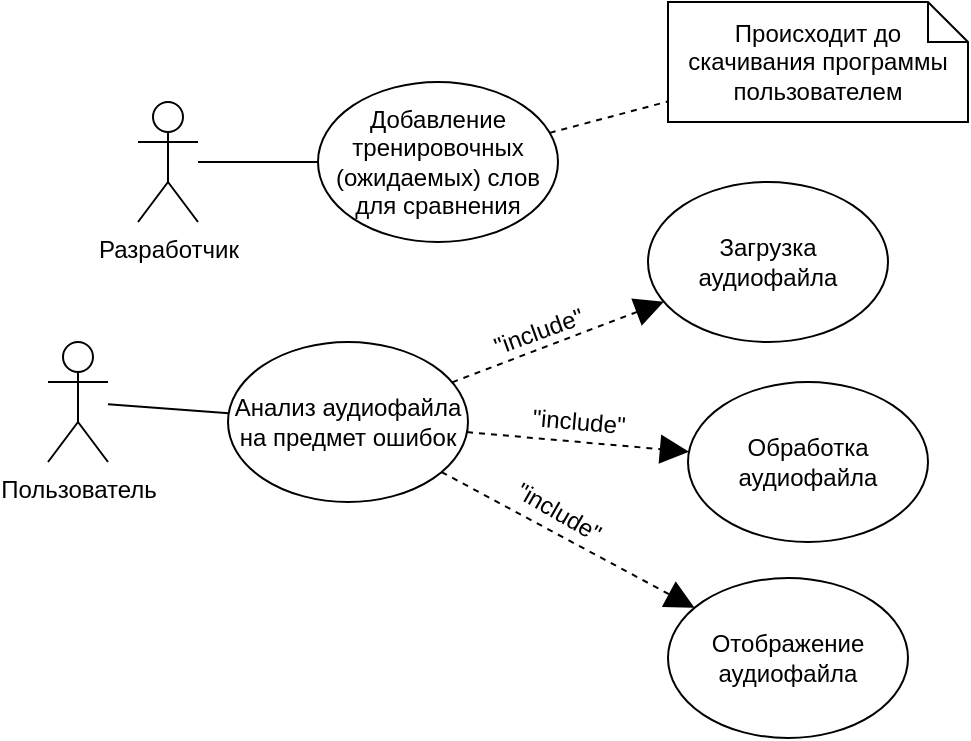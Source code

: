 <mxfile version="25.0.3" pages="4">
  <diagram name="Page-1" id="a1oX9GpGfWqLMSqBydBA">
    <mxGraphModel dx="1170" dy="592" grid="1" gridSize="10" guides="1" tooltips="1" connect="1" arrows="1" fold="1" page="1" pageScale="1" pageWidth="827" pageHeight="1169" math="0" shadow="0">
      <root>
        <mxCell id="0" />
        <mxCell id="1" parent="0" />
        <mxCell id="b6SAm2hkduRjH3EXQ59P-1" value="Разработчик" style="shape=umlActor;verticalLabelPosition=bottom;verticalAlign=top;html=1;outlineConnect=0;" vertex="1" parent="1">
          <mxGeometry x="105" y="60" width="30" height="60" as="geometry" />
        </mxCell>
        <mxCell id="b6SAm2hkduRjH3EXQ59P-2" value="Добавление тренировочных&lt;div&gt;(ожидаемых) слов для сравнения&lt;/div&gt;" style="ellipse;whiteSpace=wrap;html=1;" vertex="1" parent="1">
          <mxGeometry x="195" y="50" width="120" height="80" as="geometry" />
        </mxCell>
        <mxCell id="b6SAm2hkduRjH3EXQ59P-3" value="Пользователь" style="shape=umlActor;verticalLabelPosition=bottom;verticalAlign=top;html=1;outlineConnect=0;" vertex="1" parent="1">
          <mxGeometry x="60" y="180" width="30" height="60" as="geometry" />
        </mxCell>
        <mxCell id="b6SAm2hkduRjH3EXQ59P-4" value="&lt;div&gt;Анализ аудиофайла на предмет ошибок&lt;/div&gt;" style="ellipse;whiteSpace=wrap;html=1;" vertex="1" parent="1">
          <mxGeometry x="150" y="180" width="120" height="80" as="geometry" />
        </mxCell>
        <mxCell id="b6SAm2hkduRjH3EXQ59P-5" value="Загрузка аудиофайла" style="ellipse;whiteSpace=wrap;html=1;" vertex="1" parent="1">
          <mxGeometry x="360" y="100" width="120" height="80" as="geometry" />
        </mxCell>
        <mxCell id="b6SAm2hkduRjH3EXQ59P-6" value="Обработка аудиофайла" style="ellipse;whiteSpace=wrap;html=1;" vertex="1" parent="1">
          <mxGeometry x="380" y="200" width="120" height="80" as="geometry" />
        </mxCell>
        <mxCell id="b6SAm2hkduRjH3EXQ59P-7" value="Отображение аудиофайла" style="ellipse;whiteSpace=wrap;html=1;" vertex="1" parent="1">
          <mxGeometry x="370" y="298" width="120" height="80" as="geometry" />
        </mxCell>
        <mxCell id="b6SAm2hkduRjH3EXQ59P-8" value="" style="endArrow=block;dashed=1;endFill=1;endSize=12;html=1;rounded=0;" edge="1" parent="1" source="b6SAm2hkduRjH3EXQ59P-4" target="b6SAm2hkduRjH3EXQ59P-5">
          <mxGeometry width="160" relative="1" as="geometry">
            <mxPoint x="70" y="330" as="sourcePoint" />
            <mxPoint x="230" y="330" as="targetPoint" />
          </mxGeometry>
        </mxCell>
        <mxCell id="b6SAm2hkduRjH3EXQ59P-9" value="&quot;include&quot;" style="text;html=1;align=center;verticalAlign=middle;resizable=0;points=[];autosize=1;strokeColor=none;fillColor=none;rotation=-20;" vertex="1" parent="1">
          <mxGeometry x="270" y="160" width="70" height="30" as="geometry" />
        </mxCell>
        <mxCell id="b6SAm2hkduRjH3EXQ59P-10" value="" style="endArrow=block;dashed=1;endFill=1;endSize=12;html=1;rounded=0;" edge="1" parent="1" source="b6SAm2hkduRjH3EXQ59P-4" target="b6SAm2hkduRjH3EXQ59P-6">
          <mxGeometry width="160" relative="1" as="geometry">
            <mxPoint x="272" y="210" as="sourcePoint" />
            <mxPoint x="378" y="170" as="targetPoint" />
          </mxGeometry>
        </mxCell>
        <mxCell id="b6SAm2hkduRjH3EXQ59P-11" value="" style="endArrow=block;dashed=1;endFill=1;endSize=12;html=1;rounded=0;" edge="1" parent="1" source="b6SAm2hkduRjH3EXQ59P-4" target="b6SAm2hkduRjH3EXQ59P-7">
          <mxGeometry width="160" relative="1" as="geometry">
            <mxPoint x="282" y="220" as="sourcePoint" />
            <mxPoint x="388" y="180" as="targetPoint" />
          </mxGeometry>
        </mxCell>
        <mxCell id="b6SAm2hkduRjH3EXQ59P-12" value="&quot;include&quot;" style="text;html=1;align=center;verticalAlign=middle;resizable=0;points=[];autosize=1;strokeColor=none;fillColor=none;rotation=5;" vertex="1" parent="1">
          <mxGeometry x="290" y="205" width="70" height="30" as="geometry" />
        </mxCell>
        <mxCell id="b6SAm2hkduRjH3EXQ59P-13" value="&quot;include&quot;" style="text;html=1;align=center;verticalAlign=middle;resizable=0;points=[];autosize=1;strokeColor=none;fillColor=none;rotation=30;" vertex="1" parent="1">
          <mxGeometry x="280" y="250" width="70" height="30" as="geometry" />
        </mxCell>
        <mxCell id="b6SAm2hkduRjH3EXQ59P-15" value="" style="endArrow=none;html=1;rounded=0;" edge="1" parent="1" source="b6SAm2hkduRjH3EXQ59P-1" target="b6SAm2hkduRjH3EXQ59P-2">
          <mxGeometry width="50" height="50" relative="1" as="geometry">
            <mxPoint x="155" y="140" as="sourcePoint" />
            <mxPoint x="205" y="90" as="targetPoint" />
          </mxGeometry>
        </mxCell>
        <mxCell id="b6SAm2hkduRjH3EXQ59P-16" value="" style="endArrow=none;html=1;rounded=0;" edge="1" parent="1" source="b6SAm2hkduRjH3EXQ59P-3" target="b6SAm2hkduRjH3EXQ59P-4">
          <mxGeometry width="50" height="50" relative="1" as="geometry">
            <mxPoint x="160" y="170" as="sourcePoint" />
            <mxPoint x="210" y="120" as="targetPoint" />
          </mxGeometry>
        </mxCell>
        <mxCell id="b6SAm2hkduRjH3EXQ59P-20" value="Происходит до скачивания программы пользователем" style="shape=note;size=20;whiteSpace=wrap;html=1;" vertex="1" parent="1">
          <mxGeometry x="370" y="10" width="150" height="60" as="geometry" />
        </mxCell>
        <mxCell id="b6SAm2hkduRjH3EXQ59P-21" value="" style="endArrow=none;dashed=1;html=1;rounded=0;" edge="1" parent="1" source="b6SAm2hkduRjH3EXQ59P-2" target="b6SAm2hkduRjH3EXQ59P-20">
          <mxGeometry width="50" height="50" relative="1" as="geometry">
            <mxPoint x="380" y="80" as="sourcePoint" />
            <mxPoint x="430" y="30" as="targetPoint" />
          </mxGeometry>
        </mxCell>
      </root>
    </mxGraphModel>
  </diagram>
  <diagram id="YO7LrSbGF8__z-laOgR7" name="Page-2">
    <mxGraphModel dx="1755" dy="888" grid="1" gridSize="10" guides="1" tooltips="1" connect="1" arrows="1" fold="1" page="1" pageScale="1" pageWidth="827" pageHeight="1169" math="0" shadow="0">
      <root>
        <mxCell id="0" />
        <mxCell id="1" parent="0" />
        <mxCell id="UCZhI11Qk7V2tKlQajji-8" style="edgeStyle=orthogonalEdgeStyle;rounded=0;orthogonalLoop=1;jettySize=auto;html=1;" edge="1" parent="1" source="UCZhI11Qk7V2tKlQajji-1" target="UCZhI11Qk7V2tKlQajji-4">
          <mxGeometry relative="1" as="geometry" />
        </mxCell>
        <mxCell id="UCZhI11Qk7V2tKlQajji-1" value="" style="ellipse;html=1;shape=startState;fillColor=#000000;strokeColor=#ff0000;" vertex="1" parent="1">
          <mxGeometry x="520" y="10" width="30" height="30" as="geometry" />
        </mxCell>
        <mxCell id="UCZhI11Qk7V2tKlQajji-3" value="Начало" style="text;html=1;align=center;verticalAlign=middle;resizable=0;points=[];autosize=1;strokeColor=none;fillColor=none;" vertex="1" parent="1">
          <mxGeometry x="550" y="10" width="70" height="30" as="geometry" />
        </mxCell>
        <mxCell id="UCZhI11Qk7V2tKlQajji-12" style="edgeStyle=orthogonalEdgeStyle;rounded=0;orthogonalLoop=1;jettySize=auto;html=1;" edge="1" parent="1" source="UCZhI11Qk7V2tKlQajji-4" target="UCZhI11Qk7V2tKlQajji-6">
          <mxGeometry relative="1" as="geometry" />
        </mxCell>
        <mxCell id="UCZhI11Qk7V2tKlQajji-19" style="edgeStyle=orthogonalEdgeStyle;rounded=0;orthogonalLoop=1;jettySize=auto;html=1;" edge="1" parent="1" source="UCZhI11Qk7V2tKlQajji-4" target="UCZhI11Qk7V2tKlQajji-29">
          <mxGeometry relative="1" as="geometry">
            <mxPoint x="770" y="120" as="targetPoint" />
            <Array as="points">
              <mxPoint x="800" y="120" />
              <mxPoint x="800" y="631" />
            </Array>
          </mxGeometry>
        </mxCell>
        <mxCell id="UCZhI11Qk7V2tKlQajji-4" value="Загрузка аудиофайла" style="swimlane;childLayout=stackLayout;horizontal=1;startSize=30;horizontalStack=0;rounded=1;fontSize=14;fontStyle=0;strokeWidth=2;resizeParent=0;resizeLast=1;shadow=0;dashed=0;align=center;arcSize=4;whiteSpace=wrap;html=1;" vertex="1" parent="1">
          <mxGeometry x="455" y="90" width="160" height="60" as="geometry" />
        </mxCell>
        <mxCell id="UCZhI11Qk7V2tKlQajji-14" style="edgeStyle=orthogonalEdgeStyle;rounded=0;orthogonalLoop=1;jettySize=auto;html=1;" edge="1" parent="1" source="UCZhI11Qk7V2tKlQajji-6" target="UCZhI11Qk7V2tKlQajji-10">
          <mxGeometry relative="1" as="geometry" />
        </mxCell>
        <mxCell id="UCZhI11Qk7V2tKlQajji-21" style="edgeStyle=orthogonalEdgeStyle;rounded=0;orthogonalLoop=1;jettySize=auto;html=1;" edge="1" parent="1" source="UCZhI11Qk7V2tKlQajji-6" target="UCZhI11Qk7V2tKlQajji-29">
          <mxGeometry relative="1" as="geometry">
            <mxPoint x="830" y="255" as="targetPoint" />
            <Array as="points">
              <mxPoint x="800" y="255" />
              <mxPoint x="800" y="630" />
            </Array>
          </mxGeometry>
        </mxCell>
        <mxCell id="UCZhI11Qk7V2tKlQajji-6" value="&lt;span style=&quot;text-align: left;&quot;&gt;&lt;font style=&quot;font-size: 14px;&quot;&gt;Определение&amp;nbsp;&lt;/font&gt;&lt;/span&gt;&lt;span style=&quot;font-size: 14px; text-align: left; background-color: initial;&quot;&gt;границ отдельного слова в аудиофайле&lt;/span&gt;" style="swimlane;childLayout=stackLayout;horizontal=1;startSize=40;horizontalStack=0;rounded=1;fontSize=9;fontStyle=0;strokeWidth=2;resizeParent=0;resizeLast=1;shadow=0;dashed=0;align=center;arcSize=4;whiteSpace=wrap;html=1;" vertex="1" parent="1">
          <mxGeometry x="420" y="220" width="230" height="70" as="geometry" />
        </mxCell>
        <mxCell id="UCZhI11Qk7V2tKlQajji-9" value="Файл существует" style="text;html=1;align=center;verticalAlign=middle;resizable=0;points=[];autosize=1;strokeColor=none;fillColor=none;" vertex="1" parent="1">
          <mxGeometry x="530" y="50" width="120" height="30" as="geometry" />
        </mxCell>
        <mxCell id="UCZhI11Qk7V2tKlQajji-10" value="Преобразование&amp;nbsp;&lt;div&gt;токенов в текст&lt;/div&gt;" style="swimlane;childLayout=stackLayout;horizontal=1;startSize=35;horizontalStack=0;rounded=1;fontSize=14;fontStyle=0;strokeWidth=2;resizeParent=0;resizeLast=1;shadow=0;dashed=0;align=center;arcSize=4;whiteSpace=wrap;html=1;" vertex="1" parent="1">
          <mxGeometry x="455" y="360" width="160" height="60" as="geometry" />
        </mxCell>
        <mxCell id="UCZhI11Qk7V2tKlQajji-26" style="edgeStyle=orthogonalEdgeStyle;rounded=0;orthogonalLoop=1;jettySize=auto;html=1;" edge="1" parent="1" source="UCZhI11Qk7V2tKlQajji-10" target="UCZhI11Qk7V2tKlQajji-25">
          <mxGeometry relative="1" as="geometry">
            <mxPoint x="535" y="540" as="sourcePoint" />
          </mxGeometry>
        </mxCell>
        <mxCell id="UCZhI11Qk7V2tKlQajji-13" value="Если введен&amp;nbsp;&lt;div&gt;порог уровня&amp;nbsp;&lt;/div&gt;&lt;div&gt;громкости&lt;/div&gt;" style="text;html=1;align=center;verticalAlign=middle;resizable=0;points=[];autosize=1;strokeColor=none;fillColor=none;" vertex="1" parent="1">
          <mxGeometry x="530" y="150" width="100" height="60" as="geometry" />
        </mxCell>
        <mxCell id="UCZhI11Qk7V2tKlQajji-15" value="При наличии&amp;nbsp;&lt;span style=&quot;background-color: initial;&quot;&gt;списка&lt;/span&gt;&lt;div&gt;&lt;span style=&quot;background-color: initial;&quot;&gt;токенов с границами&lt;/span&gt;&lt;/div&gt;" style="text;html=1;align=center;verticalAlign=middle;resizable=0;points=[];autosize=1;strokeColor=none;fillColor=none;" vertex="1" parent="1">
          <mxGeometry x="525" y="300" width="140" height="40" as="geometry" />
        </mxCell>
        <mxCell id="UCZhI11Qk7V2tKlQajji-17" value="Запись найденных&amp;nbsp;&lt;div&gt;ошибок в табилцу&lt;/div&gt;" style="text;html=1;align=center;verticalAlign=middle;resizable=0;points=[];autosize=1;strokeColor=none;fillColor=none;" vertex="1" parent="1">
          <mxGeometry x="535" y="430" width="130" height="40" as="geometry" />
        </mxCell>
        <mxCell id="UCZhI11Qk7V2tKlQajji-20" value="&lt;div style=&quot;forced-color-adjust: none; color: rgb(0, 0, 0); font-family: Helvetica; font-size: 12px; font-style: normal; font-variant-ligatures: normal; font-variant-caps: normal; font-weight: 400; letter-spacing: normal; orphans: 2; text-align: center; text-indent: 0px; text-transform: none; widows: 2; word-spacing: 0px; -webkit-text-stroke-width: 0px; white-space: nowrap; background-color: rgb(251, 251, 251); text-decoration-thickness: initial; text-decoration-style: initial; text-decoration-color: initial;&quot;&gt;Порог уровня&amp;nbsp;&lt;/div&gt;&lt;div style=&quot;forced-color-adjust: none; color: rgb(0, 0, 0); font-family: Helvetica; font-size: 12px; font-style: normal; font-variant-ligatures: normal; font-variant-caps: normal; font-weight: 400; letter-spacing: normal; orphans: 2; text-align: center; text-indent: 0px; text-transform: none; widows: 2; word-spacing: 0px; -webkit-text-stroke-width: 0px; white-space: nowrap; background-color: rgb(251, 251, 251); text-decoration-thickness: initial; text-decoration-style: initial; text-decoration-color: initial;&quot;&gt;громкости не определен&lt;/div&gt;" style="text;whiteSpace=wrap;html=1;" vertex="1" parent="1">
          <mxGeometry x="630" y="80" width="110" height="70" as="geometry" />
        </mxCell>
        <mxCell id="UCZhI11Qk7V2tKlQajji-22" value="В аудиофайле&amp;nbsp;&lt;div&gt;не найдена речь&lt;/div&gt;" style="text;html=1;align=center;verticalAlign=middle;resizable=0;points=[];autosize=1;strokeColor=none;fillColor=none;" vertex="1" parent="1">
          <mxGeometry x="670" y="210" width="120" height="40" as="geometry" />
        </mxCell>
        <mxCell id="UCZhI11Qk7V2tKlQajji-23" style="edgeStyle=orthogonalEdgeStyle;rounded=0;orthogonalLoop=1;jettySize=auto;html=1;" edge="1" parent="1" source="UCZhI11Qk7V2tKlQajji-10" target="UCZhI11Qk7V2tKlQajji-29">
          <mxGeometry relative="1" as="geometry">
            <mxPoint x="830" y="390" as="targetPoint" />
            <mxPoint x="640" y="410" as="sourcePoint" />
            <Array as="points">
              <mxPoint x="800" y="390" />
              <mxPoint x="800" y="631" />
            </Array>
          </mxGeometry>
        </mxCell>
        <mxCell id="UCZhI11Qk7V2tKlQajji-24" value="Ошибки не найдены" style="text;html=1;align=center;verticalAlign=middle;resizable=0;points=[];autosize=1;strokeColor=none;fillColor=none;" vertex="1" parent="1">
          <mxGeometry x="630" y="360" width="140" height="30" as="geometry" />
        </mxCell>
        <mxCell id="UCZhI11Qk7V2tKlQajji-27" style="edgeStyle=orthogonalEdgeStyle;rounded=0;orthogonalLoop=1;jettySize=auto;html=1;" edge="1" parent="1" source="UCZhI11Qk7V2tKlQajji-25" target="UCZhI11Qk7V2tKlQajji-25">
          <mxGeometry relative="1" as="geometry">
            <mxPoint x="600" y="666" as="targetPoint" />
            <Array as="points">
              <mxPoint x="600" y="476" />
              <mxPoint x="720" y="476" />
              <mxPoint x="720" y="546" />
            </Array>
          </mxGeometry>
        </mxCell>
        <mxCell id="UCZhI11Qk7V2tKlQajji-31" style="edgeStyle=orthogonalEdgeStyle;rounded=0;orthogonalLoop=1;jettySize=auto;html=1;" edge="1" parent="1" source="UCZhI11Qk7V2tKlQajji-25" target="UCZhI11Qk7V2tKlQajji-29">
          <mxGeometry relative="1" as="geometry" />
        </mxCell>
        <mxCell id="UCZhI11Qk7V2tKlQajji-25" value="Отображение ошибок&amp;nbsp;&lt;div&gt;на тайм-лайне&lt;/div&gt;" style="swimlane;childLayout=stackLayout;horizontal=1;startSize=35;horizontalStack=0;rounded=1;fontSize=14;fontStyle=0;strokeWidth=2;resizeParent=0;resizeLast=1;shadow=0;dashed=0;align=center;arcSize=4;whiteSpace=wrap;html=1;" vertex="1" parent="1">
          <mxGeometry x="450" y="506" width="170" height="60" as="geometry" />
        </mxCell>
        <mxCell id="UCZhI11Qk7V2tKlQajji-28" value="Открыт&amp;nbsp;&lt;div&gt;аудиофайл&lt;/div&gt;" style="text;html=1;align=center;verticalAlign=middle;resizable=0;points=[];autosize=1;strokeColor=none;fillColor=none;" vertex="1" parent="1">
          <mxGeometry x="634" y="474" width="90" height="40" as="geometry" />
        </mxCell>
        <mxCell id="UCZhI11Qk7V2tKlQajji-29" value="" style="ellipse;html=1;shape=endState;fillColor=#000000;strokeColor=#ff0000;" vertex="1" parent="1">
          <mxGeometry x="520" y="616" width="30" height="30" as="geometry" />
        </mxCell>
        <mxCell id="UCZhI11Qk7V2tKlQajji-32" value="Аудиофайл убрали&amp;nbsp;&lt;div&gt;с тайм-лайна&lt;/div&gt;" style="text;html=1;align=center;verticalAlign=middle;resizable=0;points=[];autosize=1;strokeColor=none;fillColor=none;" vertex="1" parent="1">
          <mxGeometry x="535" y="576" width="130" height="40" as="geometry" />
        </mxCell>
        <mxCell id="AUbiuKhd03pfeqm9UONQ-2" style="edgeStyle=orthogonalEdgeStyle;rounded=0;orthogonalLoop=1;jettySize=auto;html=1;" edge="1" parent="1" source="jJUCPneJefRdPxeIK6bV-16" target="jJUCPneJefRdPxeIK6bV-18">
          <mxGeometry relative="1" as="geometry" />
        </mxCell>
        <mxCell id="jJUCPneJefRdPxeIK6bV-16" value="" style="ellipse;html=1;shape=startState;fillColor=#000000;strokeColor=#ff0000;" vertex="1" parent="1">
          <mxGeometry x="194.91" y="10" width="30" height="30" as="geometry" />
        </mxCell>
        <mxCell id="jJUCPneJefRdPxeIK6bV-17" value="Начало" style="text;html=1;align=center;verticalAlign=middle;resizable=0;points=[];autosize=1;strokeColor=none;fillColor=none;" vertex="1" parent="1">
          <mxGeometry x="226.91" y="10" width="70" height="30" as="geometry" />
        </mxCell>
        <mxCell id="jJUCPneJefRdPxeIK6bV-20" value="" style="edgeStyle=orthogonalEdgeStyle;rounded=0;orthogonalLoop=1;jettySize=auto;html=1;" edge="1" parent="1" source="jJUCPneJefRdPxeIK6bV-18" target="jJUCPneJefRdPxeIK6bV-19">
          <mxGeometry relative="1" as="geometry" />
        </mxCell>
        <mxCell id="jJUCPneJefRdPxeIK6bV-18" value="Запись тренировочной речи с ошибками для ASR" style="swimlane;childLayout=stackLayout;horizontal=1;startSize=40;horizontalStack=0;rounded=1;fontSize=14;fontStyle=0;strokeWidth=2;resizeParent=0;resizeLast=1;shadow=0;dashed=0;align=center;arcSize=4;whiteSpace=wrap;html=1;" vertex="1" parent="1">
          <mxGeometry x="99.91" y="80" width="220" height="60" as="geometry" />
        </mxCell>
        <mxCell id="AUbiuKhd03pfeqm9UONQ-4" value="" style="edgeStyle=orthogonalEdgeStyle;rounded=0;orthogonalLoop=1;jettySize=auto;html=1;" edge="1" parent="1" source="jJUCPneJefRdPxeIK6bV-19" target="AUbiuKhd03pfeqm9UONQ-3">
          <mxGeometry relative="1" as="geometry" />
        </mxCell>
        <mxCell id="AUbiuKhd03pfeqm9UONQ-10" style="edgeStyle=orthogonalEdgeStyle;rounded=0;orthogonalLoop=1;jettySize=auto;html=1;" edge="1" parent="1" source="jJUCPneJefRdPxeIK6bV-19" target="AUbiuKhd03pfeqm9UONQ-11">
          <mxGeometry relative="1" as="geometry">
            <mxPoint x="379.91" y="690" as="targetPoint" />
            <Array as="points">
              <mxPoint x="369.91" y="240" />
              <mxPoint x="369.91" y="480" />
              <mxPoint x="209.91" y="480" />
            </Array>
          </mxGeometry>
        </mxCell>
        <mxCell id="jJUCPneJefRdPxeIK6bV-19" value="&lt;span style=&quot;text-align: left;&quot;&gt;&lt;font&gt;Вычленение очередного слово из аудиофайла&lt;/font&gt;&lt;/span&gt;" style="swimlane;childLayout=stackLayout;horizontal=1;startSize=40;horizontalStack=0;rounded=1;fontSize=14;fontStyle=0;strokeWidth=2;resizeParent=0;resizeLast=1;shadow=0;dashed=0;align=center;arcSize=4;whiteSpace=wrap;html=1;" vertex="1" parent="1">
          <mxGeometry x="99.91" y="210" width="220" height="60" as="geometry" />
        </mxCell>
        <mxCell id="AUbiuKhd03pfeqm9UONQ-3" value="&lt;font&gt;Отметка типа слова(правильно произнесено или с конкретной ошибкой)&lt;/font&gt;" style="swimlane;childLayout=stackLayout;horizontal=1;startSize=40;horizontalStack=0;rounded=1;fontSize=14;fontStyle=0;strokeWidth=2;resizeParent=0;resizeLast=1;shadow=0;dashed=0;align=center;arcSize=4;whiteSpace=wrap;html=1;" vertex="1" parent="1">
          <mxGeometry x="69.91" y="335" width="280" height="60" as="geometry" />
        </mxCell>
        <mxCell id="AUbiuKhd03pfeqm9UONQ-9" style="edgeStyle=orthogonalEdgeStyle;rounded=0;orthogonalLoop=1;jettySize=auto;html=1;" edge="1" parent="1" source="AUbiuKhd03pfeqm9UONQ-3" target="jJUCPneJefRdPxeIK6bV-19">
          <mxGeometry relative="1" as="geometry">
            <mxPoint x="89.91" y="230" as="targetPoint" />
            <mxPoint x="209.91" y="520" as="sourcePoint" />
            <Array as="points">
              <mxPoint x="209.91" y="470" />
              <mxPoint x="9.91" y="470" />
              <mxPoint x="9.91" y="240" />
            </Array>
          </mxGeometry>
        </mxCell>
        <mxCell id="AUbiuKhd03pfeqm9UONQ-11" value="" style="ellipse;html=1;shape=endState;fillColor=#000000;strokeColor=#ff0000;" vertex="1" parent="1">
          <mxGeometry x="194.91" y="511" width="30" height="30" as="geometry" />
        </mxCell>
        <mxCell id="AUbiuKhd03pfeqm9UONQ-12" value="Слова&amp;nbsp;&lt;div&gt;кончились&lt;/div&gt;" style="text;html=1;align=center;verticalAlign=middle;resizable=0;points=[];autosize=1;strokeColor=none;fillColor=none;" vertex="1" parent="1">
          <mxGeometry x="319.91" y="200" width="80" height="40" as="geometry" />
        </mxCell>
        <mxCell id="AUbiuKhd03pfeqm9UONQ-13" value="Остались слова&lt;div&gt;&amp;nbsp;в аудиофайле&lt;/div&gt;" style="text;html=1;align=center;verticalAlign=middle;resizable=0;points=[];autosize=1;strokeColor=none;fillColor=none;" vertex="1" parent="1">
          <mxGeometry x="209.91" y="280" width="110" height="40" as="geometry" />
        </mxCell>
        <mxCell id="AUbiuKhd03pfeqm9UONQ-16" value="&lt;div style=&quot;forced-color-adjust: none; color: rgb(0, 0, 0); font-family: Helvetica; font-size: 14px; font-style: normal; font-variant-ligatures: normal; font-variant-caps: normal; font-weight: 400; letter-spacing: normal; orphans: 2; text-align: center; text-indent: 0px; text-transform: none; widows: 2; word-spacing: 0px; -webkit-text-stroke-width: 0px; white-space: normal; background-color: rgb(251, 251, 251); text-decoration-thickness: initial; text-decoration-style: initial; text-decoration-color: initial;&quot;&gt;&lt;span style=&quot;forced-color-adjust: none; text-align: left;&quot;&gt;&lt;font style=&quot;forced-color-adjust: none;&quot;&gt;Заносим в список тренировочных&lt;/font&gt;&lt;/span&gt;&lt;/div&gt;&lt;div style=&quot;forced-color-adjust: none; color: rgb(0, 0, 0); font-family: Helvetica; font-size: 14px; font-style: normal; font-variant-ligatures: normal; font-variant-caps: normal; font-weight: 400; letter-spacing: normal; orphans: 2; text-align: center; text-indent: 0px; text-transform: none; widows: 2; word-spacing: 0px; -webkit-text-stroke-width: 0px; white-space: normal; background-color: rgb(251, 251, 251); text-decoration-thickness: initial; text-decoration-style: initial; text-decoration-color: initial;&quot;&gt;&lt;span style=&quot;forced-color-adjust: none; text-align: left;&quot;&gt;&lt;font style=&quot;forced-color-adjust: none;&quot;&gt;(ожидаемых) слов&lt;/font&gt;&lt;/span&gt;&lt;/div&gt;" style="text;whiteSpace=wrap;html=1;" vertex="1" parent="1">
          <mxGeometry x="69.91" y="408" width="130" height="64" as="geometry" />
        </mxCell>
        <mxCell id="AUbiuKhd03pfeqm9UONQ-17" value="Аудиофайл&lt;br&gt;записали" style="text;html=1;align=center;verticalAlign=middle;resizable=0;points=[];autosize=1;strokeColor=none;fillColor=none;" vertex="1" parent="1">
          <mxGeometry x="209.91" y="150" width="90" height="40" as="geometry" />
        </mxCell>
      </root>
    </mxGraphModel>
  </diagram>
  <diagram id="TaP5vk3iVZxX0M1mNrP2" name="Page-3">
    <mxGraphModel dx="2553" dy="1291" grid="1" gridSize="10" guides="1" tooltips="1" connect="1" arrows="1" fold="1" page="1" pageScale="1" pageWidth="827" pageHeight="1169" math="0" shadow="0">
      <root>
        <mxCell id="0" />
        <mxCell id="1" parent="0" />
        <mxCell id="KhPJKub5M-iEwTpT_U0S-1" style="edgeStyle=orthogonalEdgeStyle;rounded=0;orthogonalLoop=1;jettySize=auto;html=1;" edge="1" parent="1" source="dvFqAsH2JnaFM-T0u7ah-26" target="dvFqAsH2JnaFM-T0u7ah-27">
          <mxGeometry relative="1" as="geometry" />
        </mxCell>
        <mxCell id="dvFqAsH2JnaFM-T0u7ah-26" value="" style="ellipse;html=1;shape=startState;fillColor=#000000;strokeColor=#ff0000;" vertex="1" parent="1">
          <mxGeometry x="370.07" width="30" height="30" as="geometry" />
        </mxCell>
        <mxCell id="fuYTxiyHXsQ2jEIYEUK2-13" value="" style="edgeStyle=orthogonalEdgeStyle;rounded=0;orthogonalLoop=1;jettySize=auto;html=1;" edge="1" parent="1" source="dvFqAsH2JnaFM-T0u7ah-27" target="fuYTxiyHXsQ2jEIYEUK2-12">
          <mxGeometry relative="1" as="geometry" />
        </mxCell>
        <mxCell id="JVnWYzcYrpMgciDrd2Hq-23" style="edgeStyle=orthogonalEdgeStyle;rounded=0;orthogonalLoop=1;jettySize=auto;html=1;" edge="1" parent="1" source="dvFqAsH2JnaFM-T0u7ah-27" target="JVnWYzcYrpMgciDrd2Hq-9">
          <mxGeometry relative="1" as="geometry">
            <Array as="points">
              <mxPoint x="510.07" y="103" />
              <mxPoint x="510.07" y="1020" />
              <mxPoint x="385.07" y="1020" />
            </Array>
          </mxGeometry>
        </mxCell>
        <mxCell id="dvFqAsH2JnaFM-T0u7ah-27" value="Существует&lt;div&gt;&amp;nbsp;ли аудиофайл?&lt;/div&gt;" style="rounded=0;whiteSpace=wrap;html=1;shape=rhombus;perimeter=rhombusPerimeter;" vertex="1" parent="1">
          <mxGeometry x="300.07" y="65" width="170" height="75" as="geometry" />
        </mxCell>
        <mxCell id="fuYTxiyHXsQ2jEIYEUK2-18" value="" style="edgeStyle=orthogonalEdgeStyle;rounded=0;orthogonalLoop=1;jettySize=auto;html=1;" edge="1" parent="1" source="KhPJKub5M-iEwTpT_U0S-4" target="fuYTxiyHXsQ2jEIYEUK2-17">
          <mxGeometry relative="1" as="geometry" />
        </mxCell>
        <mxCell id="KhPJKub5M-iEwTpT_U0S-4" value="Порог уровня&amp;nbsp;&lt;div&gt;громкости введен?&lt;/div&gt;" style="whiteSpace=wrap;html=1;shape=rhombus;perimeter=rhombusPerimeter;" vertex="1" parent="1">
          <mxGeometry x="300.07" y="250" width="170" height="80" as="geometry" />
        </mxCell>
        <mxCell id="fuYTxiyHXsQ2jEIYEUK2-20" value="" style="edgeStyle=orthogonalEdgeStyle;rounded=0;orthogonalLoop=1;jettySize=auto;html=1;" edge="1" parent="1" source="fuYTxiyHXsQ2jEIYEUK2-6" target="fuYTxiyHXsQ2jEIYEUK2-19">
          <mxGeometry relative="1" as="geometry" />
        </mxCell>
        <mxCell id="JVnWYzcYrpMgciDrd2Hq-21" style="edgeStyle=orthogonalEdgeStyle;rounded=0;orthogonalLoop=1;jettySize=auto;html=1;" edge="1" parent="1" source="fuYTxiyHXsQ2jEIYEUK2-6" target="JVnWYzcYrpMgciDrd2Hq-9">
          <mxGeometry relative="1" as="geometry">
            <Array as="points">
              <mxPoint x="510.07" y="484" />
              <mxPoint x="510.07" y="1020" />
              <mxPoint x="385.07" y="1020" />
            </Array>
          </mxGeometry>
        </mxCell>
        <mxCell id="fuYTxiyHXsQ2jEIYEUK2-6" value="В аудиофайле &lt;br&gt;найдена речь?" style="whiteSpace=wrap;html=1;shape=rhombus;perimeter=rhombusPerimeter;" vertex="1" parent="1">
          <mxGeometry x="300.07" y="444" width="170" height="80" as="geometry" />
        </mxCell>
        <mxCell id="fuYTxiyHXsQ2jEIYEUK2-24" value="" style="edgeStyle=orthogonalEdgeStyle;rounded=0;orthogonalLoop=1;jettySize=auto;html=1;" edge="1" parent="1" source="fuYTxiyHXsQ2jEIYEUK2-8" target="fuYTxiyHXsQ2jEIYEUK2-23">
          <mxGeometry relative="1" as="geometry" />
        </mxCell>
        <mxCell id="JVnWYzcYrpMgciDrd2Hq-20" style="edgeStyle=orthogonalEdgeStyle;rounded=0;orthogonalLoop=1;jettySize=auto;html=1;" edge="1" parent="1" source="fuYTxiyHXsQ2jEIYEUK2-8" target="JVnWYzcYrpMgciDrd2Hq-9">
          <mxGeometry relative="1" as="geometry">
            <Array as="points">
              <mxPoint x="510.07" y="670" />
              <mxPoint x="510.07" y="1020" />
              <mxPoint x="385.07" y="1020" />
            </Array>
          </mxGeometry>
        </mxCell>
        <mxCell id="fuYTxiyHXsQ2jEIYEUK2-8" value="Ошибки в словах&lt;div&gt;&amp;nbsp;найдены?&lt;/div&gt;" style="whiteSpace=wrap;html=1;shape=rhombus;perimeter=rhombusPerimeter;" vertex="1" parent="1">
          <mxGeometry x="300.07" y="630" width="170" height="80" as="geometry" />
        </mxCell>
        <mxCell id="JVnWYzcYrpMgciDrd2Hq-5" value="" style="edgeStyle=orthogonalEdgeStyle;rounded=0;orthogonalLoop=1;jettySize=auto;html=1;" edge="1" parent="1" source="fuYTxiyHXsQ2jEIYEUK2-10" target="JVnWYzcYrpMgciDrd2Hq-2">
          <mxGeometry relative="1" as="geometry" />
        </mxCell>
        <mxCell id="JVnWYzcYrpMgciDrd2Hq-10" style="edgeStyle=orthogonalEdgeStyle;rounded=0;orthogonalLoop=1;jettySize=auto;html=1;" edge="1" parent="1" source="fuYTxiyHXsQ2jEIYEUK2-10" target="JVnWYzcYrpMgciDrd2Hq-9">
          <mxGeometry relative="1" as="geometry">
            <Array as="points">
              <mxPoint x="510.07" y="850" />
              <mxPoint x="510.07" y="1020" />
              <mxPoint x="385.07" y="1020" />
            </Array>
          </mxGeometry>
        </mxCell>
        <mxCell id="fuYTxiyHXsQ2jEIYEUK2-10" value="Аудиофайл открыт&amp;nbsp;&lt;div&gt;на тайм-лайне?&lt;/div&gt;" style="whiteSpace=wrap;html=1;shape=rhombus;perimeter=rhombusPerimeter;" vertex="1" parent="1">
          <mxGeometry x="300.07" y="810" width="170" height="80" as="geometry" />
        </mxCell>
        <mxCell id="fuYTxiyHXsQ2jEIYEUK2-14" value="" style="edgeStyle=orthogonalEdgeStyle;rounded=0;orthogonalLoop=1;jettySize=auto;html=1;" edge="1" parent="1" source="fuYTxiyHXsQ2jEIYEUK2-12" target="KhPJKub5M-iEwTpT_U0S-4">
          <mxGeometry relative="1" as="geometry" />
        </mxCell>
        <mxCell id="fuYTxiyHXsQ2jEIYEUK2-12" value="Загружаем аудиофайл" style="rounded=1;whiteSpace=wrap;html=1;" vertex="1" parent="1">
          <mxGeometry x="325.07" y="170" width="120" height="60" as="geometry" />
        </mxCell>
        <mxCell id="fuYTxiyHXsQ2jEIYEUK2-21" style="edgeStyle=orthogonalEdgeStyle;rounded=0;orthogonalLoop=1;jettySize=auto;html=1;" edge="1" parent="1" source="fuYTxiyHXsQ2jEIYEUK2-17" target="fuYTxiyHXsQ2jEIYEUK2-6">
          <mxGeometry relative="1" as="geometry" />
        </mxCell>
        <mxCell id="fuYTxiyHXsQ2jEIYEUK2-17" value="Определяем границы отдельного слова" style="rounded=1;whiteSpace=wrap;html=1;" vertex="1" parent="1">
          <mxGeometry x="325.07" y="360" width="120" height="60" as="geometry" />
        </mxCell>
        <mxCell id="fuYTxiyHXsQ2jEIYEUK2-22" value="" style="edgeStyle=orthogonalEdgeStyle;rounded=0;orthogonalLoop=1;jettySize=auto;html=1;" edge="1" parent="1" source="fuYTxiyHXsQ2jEIYEUK2-19" target="fuYTxiyHXsQ2jEIYEUK2-8">
          <mxGeometry relative="1" as="geometry" />
        </mxCell>
        <mxCell id="fuYTxiyHXsQ2jEIYEUK2-19" value="Преобразуем&amp;nbsp;&lt;div&gt;токены в текст&lt;/div&gt;" style="rounded=1;whiteSpace=wrap;html=1;" vertex="1" parent="1">
          <mxGeometry x="325.07" y="546" width="120" height="60" as="geometry" />
        </mxCell>
        <mxCell id="JVnWYzcYrpMgciDrd2Hq-4" value="" style="edgeStyle=orthogonalEdgeStyle;rounded=0;orthogonalLoop=1;jettySize=auto;html=1;" edge="1" parent="1" source="fuYTxiyHXsQ2jEIYEUK2-23" target="fuYTxiyHXsQ2jEIYEUK2-10">
          <mxGeometry relative="1" as="geometry" />
        </mxCell>
        <mxCell id="fuYTxiyHXsQ2jEIYEUK2-23" value="Преобразуем&amp;nbsp;&lt;div&gt;токены в текст&lt;/div&gt;" style="rounded=1;whiteSpace=wrap;html=1;" vertex="1" parent="1">
          <mxGeometry x="325.07" y="730" width="120" height="60" as="geometry" />
        </mxCell>
        <mxCell id="JVnWYzcYrpMgciDrd2Hq-6" style="edgeStyle=orthogonalEdgeStyle;rounded=0;orthogonalLoop=1;jettySize=auto;html=1;entryX=0;entryY=0.5;entryDx=0;entryDy=0;" edge="1" parent="1" source="JVnWYzcYrpMgciDrd2Hq-2" target="fuYTxiyHXsQ2jEIYEUK2-10">
          <mxGeometry relative="1" as="geometry">
            <Array as="points">
              <mxPoint x="385.07" y="1000" />
              <mxPoint x="280.07" y="1000" />
              <mxPoint x="280.07" y="850" />
            </Array>
          </mxGeometry>
        </mxCell>
        <mxCell id="JVnWYzcYrpMgciDrd2Hq-2" value="Отображаем ошибки на таймлайне" style="rounded=1;whiteSpace=wrap;html=1;" vertex="1" parent="1">
          <mxGeometry x="325.07" y="920" width="120" height="60" as="geometry" />
        </mxCell>
        <mxCell id="JVnWYzcYrpMgciDrd2Hq-7" value="Да" style="text;html=1;align=center;verticalAlign=middle;resizable=0;points=[];autosize=1;strokeColor=none;fillColor=none;" vertex="1" parent="1">
          <mxGeometry x="380.07" y="878" width="40" height="30" as="geometry" />
        </mxCell>
        <mxCell id="JVnWYzcYrpMgciDrd2Hq-8" value="Нет" style="text;html=1;align=center;verticalAlign=middle;resizable=0;points=[];autosize=1;strokeColor=none;fillColor=none;" vertex="1" parent="1">
          <mxGeometry x="460.07" y="820" width="40" height="30" as="geometry" />
        </mxCell>
        <mxCell id="JVnWYzcYrpMgciDrd2Hq-9" value="" style="ellipse;html=1;shape=endState;fillColor=#000000;strokeColor=#ff0000;" vertex="1" parent="1">
          <mxGeometry x="370.07" y="1040" width="30" height="30" as="geometry" />
        </mxCell>
        <mxCell id="JVnWYzcYrpMgciDrd2Hq-11" value="Да" style="text;html=1;align=center;verticalAlign=middle;resizable=0;points=[];autosize=1;strokeColor=none;fillColor=none;" vertex="1" parent="1">
          <mxGeometry x="420.07" y="690" width="40" height="30" as="geometry" />
        </mxCell>
        <mxCell id="JVnWYzcYrpMgciDrd2Hq-12" value="Да" style="text;html=1;align=center;verticalAlign=middle;resizable=0;points=[];autosize=1;strokeColor=none;fillColor=none;" vertex="1" parent="1">
          <mxGeometry x="405.07" y="511" width="40" height="30" as="geometry" />
        </mxCell>
        <mxCell id="JVnWYzcYrpMgciDrd2Hq-13" value="Да" style="text;html=1;align=center;verticalAlign=middle;resizable=0;points=[];autosize=1;strokeColor=none;fillColor=none;" vertex="1" parent="1">
          <mxGeometry x="405.07" y="320" width="40" height="30" as="geometry" />
        </mxCell>
        <mxCell id="JVnWYzcYrpMgciDrd2Hq-14" value="Да" style="text;html=1;align=center;verticalAlign=middle;resizable=0;points=[];autosize=1;strokeColor=none;fillColor=none;" vertex="1" parent="1">
          <mxGeometry x="400.07" y="130" width="40" height="30" as="geometry" />
        </mxCell>
        <mxCell id="JVnWYzcYrpMgciDrd2Hq-15" value="Нет" style="text;html=1;align=center;verticalAlign=middle;resizable=0;points=[];autosize=1;strokeColor=none;fillColor=none;" vertex="1" parent="1">
          <mxGeometry x="450.07" y="630" width="40" height="30" as="geometry" />
        </mxCell>
        <mxCell id="JVnWYzcYrpMgciDrd2Hq-16" value="Нет" style="text;html=1;align=center;verticalAlign=middle;resizable=0;points=[];autosize=1;strokeColor=none;fillColor=none;" vertex="1" parent="1">
          <mxGeometry x="460.07" y="444" width="40" height="30" as="geometry" />
        </mxCell>
        <mxCell id="JVnWYzcYrpMgciDrd2Hq-17" value="Нет" style="text;html=1;align=center;verticalAlign=middle;resizable=0;points=[];autosize=1;strokeColor=none;fillColor=none;" vertex="1" parent="1">
          <mxGeometry x="450.07" y="240" width="40" height="30" as="geometry" />
        </mxCell>
        <mxCell id="JVnWYzcYrpMgciDrd2Hq-18" value="Нет" style="text;html=1;align=center;verticalAlign=middle;resizable=0;points=[];autosize=1;strokeColor=none;fillColor=none;" vertex="1" parent="1">
          <mxGeometry x="460.07" y="65" width="40" height="30" as="geometry" />
        </mxCell>
        <mxCell id="JVnWYzcYrpMgciDrd2Hq-22" style="edgeStyle=orthogonalEdgeStyle;rounded=0;orthogonalLoop=1;jettySize=auto;html=1;" edge="1" parent="1" source="KhPJKub5M-iEwTpT_U0S-4" target="JVnWYzcYrpMgciDrd2Hq-9">
          <mxGeometry relative="1" as="geometry">
            <Array as="points">
              <mxPoint x="510.07" y="290" />
              <mxPoint x="510.07" y="1020" />
              <mxPoint x="385.07" y="1020" />
            </Array>
          </mxGeometry>
        </mxCell>
        <mxCell id="zJTqqZCDKvmjTwkkxyFE-20" value="" style="edgeStyle=orthogonalEdgeStyle;rounded=0;orthogonalLoop=1;jettySize=auto;html=1;" edge="1" parent="1" source="zJTqqZCDKvmjTwkkxyFE-16" target="zJTqqZCDKvmjTwkkxyFE-21">
          <mxGeometry relative="1" as="geometry">
            <mxPoint x="154.91" y="160" as="targetPoint" />
          </mxGeometry>
        </mxCell>
        <mxCell id="zJTqqZCDKvmjTwkkxyFE-16" value="Записываем речь для тренировки" style="rounded=1;whiteSpace=wrap;html=1;" vertex="1" parent="1">
          <mxGeometry x="94.91" y="70" width="120" height="60" as="geometry" />
        </mxCell>
        <mxCell id="zJTqqZCDKvmjTwkkxyFE-18" value="" style="edgeStyle=orthogonalEdgeStyle;rounded=0;orthogonalLoop=1;jettySize=auto;html=1;" edge="1" parent="1" source="zJTqqZCDKvmjTwkkxyFE-17" target="zJTqqZCDKvmjTwkkxyFE-16">
          <mxGeometry relative="1" as="geometry" />
        </mxCell>
        <mxCell id="zJTqqZCDKvmjTwkkxyFE-17" value="" style="ellipse;html=1;shape=startState;fillColor=#000000;strokeColor=#ff0000;" vertex="1" parent="1">
          <mxGeometry x="139.91" width="30" height="30" as="geometry" />
        </mxCell>
        <mxCell id="bjEHxi6nxfvOcMc2CE2e-4" style="edgeStyle=orthogonalEdgeStyle;rounded=0;orthogonalLoop=1;jettySize=auto;html=1;" edge="1" parent="1" source="zJTqqZCDKvmjTwkkxyFE-21" target="bjEHxi6nxfvOcMc2CE2e-3">
          <mxGeometry relative="1" as="geometry">
            <mxPoint x="279.91" y="540" as="targetPoint" />
            <Array as="points">
              <mxPoint x="259.91" y="190" />
              <mxPoint x="259.91" y="510" />
              <mxPoint x="154.91" y="510" />
            </Array>
          </mxGeometry>
        </mxCell>
        <mxCell id="bjEHxi6nxfvOcMc2CE2e-6" value="" style="edgeStyle=orthogonalEdgeStyle;rounded=0;orthogonalLoop=1;jettySize=auto;html=1;" edge="1" parent="1" source="zJTqqZCDKvmjTwkkxyFE-21" target="bjEHxi6nxfvOcMc2CE2e-5">
          <mxGeometry relative="1" as="geometry" />
        </mxCell>
        <mxCell id="zJTqqZCDKvmjTwkkxyFE-21" value="В файле&lt;div&gt;&amp;nbsp;остались слова?&lt;/div&gt;" style="rounded=0;whiteSpace=wrap;html=1;shape=rhombus;perimeter=rhombusPerimeter;" vertex="1" parent="1">
          <mxGeometry x="69.91" y="154.5" width="170" height="75" as="geometry" />
        </mxCell>
        <mxCell id="zJTqqZCDKvmjTwkkxyFE-23" value="Да" style="text;html=1;align=center;verticalAlign=middle;resizable=0;points=[];autosize=1;strokeColor=none;fillColor=none;" vertex="1" parent="1">
          <mxGeometry x="169.91" y="214.5" width="40" height="30" as="geometry" />
        </mxCell>
        <mxCell id="zJTqqZCDKvmjTwkkxyFE-24" value="Нет" style="text;html=1;align=center;verticalAlign=middle;resizable=0;points=[];autosize=1;strokeColor=none;fillColor=none;" vertex="1" parent="1">
          <mxGeometry x="219.91" y="160" width="40" height="30" as="geometry" />
        </mxCell>
        <mxCell id="bjEHxi6nxfvOcMc2CE2e-2" value="" style="edgeStyle=orthogonalEdgeStyle;rounded=0;orthogonalLoop=1;jettySize=auto;html=1;" edge="1" parent="1" source="zJTqqZCDKvmjTwkkxyFE-25" target="bjEHxi6nxfvOcMc2CE2e-1">
          <mxGeometry relative="1" as="geometry" />
        </mxCell>
        <mxCell id="zJTqqZCDKvmjTwkkxyFE-25" value="Отмечаем ошибку содержащуюся в слове" style="rounded=1;whiteSpace=wrap;html=1;" vertex="1" parent="1">
          <mxGeometry x="94.91" y="350" width="120" height="60" as="geometry" />
        </mxCell>
        <mxCell id="bjEHxi6nxfvOcMc2CE2e-9" style="edgeStyle=orthogonalEdgeStyle;rounded=0;orthogonalLoop=1;jettySize=auto;html=1;entryX=0;entryY=0.5;entryDx=0;entryDy=0;" edge="1" parent="1" source="bjEHxi6nxfvOcMc2CE2e-1" target="zJTqqZCDKvmjTwkkxyFE-21">
          <mxGeometry relative="1" as="geometry">
            <Array as="points">
              <mxPoint x="154.91" y="500" />
              <mxPoint x="49.91" y="500" />
              <mxPoint x="49.91" y="192" />
            </Array>
          </mxGeometry>
        </mxCell>
        <mxCell id="bjEHxi6nxfvOcMc2CE2e-1" value="Заносим слово в список" style="rounded=1;whiteSpace=wrap;html=1;" vertex="1" parent="1">
          <mxGeometry x="94.91" y="434" width="120" height="60" as="geometry" />
        </mxCell>
        <mxCell id="bjEHxi6nxfvOcMc2CE2e-3" value="" style="ellipse;html=1;shape=endState;fillColor=#000000;strokeColor=#ff0000;" vertex="1" parent="1">
          <mxGeometry x="139.91" y="536" width="30" height="30" as="geometry" />
        </mxCell>
        <mxCell id="bjEHxi6nxfvOcMc2CE2e-8" style="edgeStyle=orthogonalEdgeStyle;rounded=0;orthogonalLoop=1;jettySize=auto;html=1;" edge="1" parent="1" source="bjEHxi6nxfvOcMc2CE2e-5" target="zJTqqZCDKvmjTwkkxyFE-25">
          <mxGeometry relative="1" as="geometry" />
        </mxCell>
        <mxCell id="bjEHxi6nxfvOcMc2CE2e-5" value="Вычленяем очередное слово из аудиофайла" style="rounded=1;whiteSpace=wrap;html=1;" vertex="1" parent="1">
          <mxGeometry x="94.91" y="259.5" width="120" height="60" as="geometry" />
        </mxCell>
      </root>
    </mxGraphModel>
  </diagram>
  <diagram id="IIrzcTJMd5hA9haju6BD" name="Page-4">
    <mxGraphModel dx="1404" dy="-1628" grid="1" gridSize="10" guides="1" tooltips="1" connect="1" arrows="1" fold="1" page="1" pageScale="1" pageWidth="827" pageHeight="1169" math="0" shadow="0">
      <root>
        <mxCell id="0" />
        <mxCell id="1" parent="0" />
        <mxCell id="iW9C2F55rgJSdWK32uhH-1" value="Программа" style="rounded=1;whiteSpace=wrap;html=1;" vertex="1" parent="1">
          <mxGeometry x="430" y="2410" width="83.5" height="20" as="geometry" />
        </mxCell>
        <mxCell id="iW9C2F55rgJSdWK32uhH-2" value="" style="endArrow=none;dashed=1;html=1;strokeWidth=2;rounded=0;fillColor=#1ba1e2;strokeColor=#006EAF;" edge="1" parent="1" target="iW9C2F55rgJSdWK32uhH-5">
          <mxGeometry width="50" height="50" relative="1" as="geometry">
            <mxPoint x="110" y="2950" as="sourcePoint" />
            <mxPoint x="115" y="2400" as="targetPoint" />
          </mxGeometry>
        </mxCell>
        <mxCell id="iW9C2F55rgJSdWK32uhH-3" value="" style="endArrow=none;dashed=1;html=1;strokeWidth=2;rounded=0;fillColor=#1ba1e2;strokeColor=#006EAF;" edge="1" parent="1" target="iW9C2F55rgJSdWK32uhH-1">
          <mxGeometry width="50" height="50" relative="1" as="geometry">
            <mxPoint x="473.5" y="2950" as="sourcePoint" />
            <mxPoint x="471.33" y="2400" as="targetPoint" />
          </mxGeometry>
        </mxCell>
        <mxCell id="iW9C2F55rgJSdWK32uhH-4" value="" style="endArrow=none;dashed=1;html=1;strokeWidth=2;rounded=0;fillColor=#1ba1e2;strokeColor=#006EAF;" edge="1" parent="1" target="iW9C2F55rgJSdWK32uhH-9">
          <mxGeometry width="50" height="50" relative="1" as="geometry">
            <mxPoint x="268" y="2950" as="sourcePoint" />
            <mxPoint x="267.018" y="2390" as="targetPoint" />
          </mxGeometry>
        </mxCell>
        <mxCell id="iW9C2F55rgJSdWK32uhH-5" value="Пользователь" style="rounded=1;whiteSpace=wrap;html=1;" vertex="1" parent="1">
          <mxGeometry x="70" y="2410" width="83.5" height="20" as="geometry" />
        </mxCell>
        <mxCell id="iW9C2F55rgJSdWK32uhH-6" value="Разработчик" style="rounded=1;whiteSpace=wrap;html=1;" vertex="1" parent="1">
          <mxGeometry x="224" y="2950" width="86" height="20" as="geometry" />
        </mxCell>
        <mxCell id="iW9C2F55rgJSdWK32uhH-7" value="Программа" style="rounded=1;whiteSpace=wrap;html=1;" vertex="1" parent="1">
          <mxGeometry x="430" y="2950" width="83.5" height="20" as="geometry" />
        </mxCell>
        <mxCell id="iW9C2F55rgJSdWK32uhH-8" value="Пользователь" style="rounded=1;whiteSpace=wrap;html=1;" vertex="1" parent="1">
          <mxGeometry x="70" y="2950" width="83.5" height="20" as="geometry" />
        </mxCell>
        <mxCell id="iW9C2F55rgJSdWK32uhH-9" value="Разработчик" style="rounded=1;whiteSpace=wrap;html=1;" vertex="1" parent="1">
          <mxGeometry x="225.5" y="2410" width="86" height="20" as="geometry" />
        </mxCell>
        <mxCell id="iW9C2F55rgJSdWK32uhH-10" value="" style="endArrow=classic;html=1;rounded=0;" edge="1" parent="1">
          <mxGeometry width="50" height="50" relative="1" as="geometry">
            <mxPoint x="271.5" y="2490" as="sourcePoint" />
            <mxPoint x="470" y="2490" as="targetPoint" />
          </mxGeometry>
        </mxCell>
        <mxCell id="iW9C2F55rgJSdWK32uhH-11" value="Запись речи с ошибками&lt;div&gt;&amp;nbsp;для тренировки&lt;/div&gt;" style="text;html=1;align=center;verticalAlign=middle;resizable=0;points=[];autosize=1;strokeColor=none;fillColor=none;" vertex="1" parent="1">
          <mxGeometry x="293" y="2450" width="160" height="40" as="geometry" />
        </mxCell>
        <mxCell id="iW9C2F55rgJSdWK32uhH-12" value="[В аудиофайле есть слова]" style="text;html=1;align=center;verticalAlign=middle;resizable=0;points=[];autosize=1;strokeColor=none;fillColor=none;" vertex="1" parent="1">
          <mxGeometry x="408" y="2530" width="170" height="30" as="geometry" />
        </mxCell>
        <mxCell id="iW9C2F55rgJSdWK32uhH-13" value="" style="endArrow=classic;html=1;rounded=0;" edge="1" parent="1">
          <mxGeometry width="50" height="50" relative="1" as="geometry">
            <mxPoint x="470" y="2560" as="sourcePoint" />
            <mxPoint x="474.5" y="2620" as="targetPoint" />
            <Array as="points">
              <mxPoint x="529" y="2560" />
              <mxPoint x="530" y="2620" />
            </Array>
          </mxGeometry>
        </mxCell>
        <mxCell id="iW9C2F55rgJSdWK32uhH-14" value="Обработка и&amp;nbsp;&lt;div&gt;сохранение слов&amp;nbsp;&lt;br&gt;для тренировки&lt;/div&gt;" style="text;html=1;align=center;verticalAlign=middle;resizable=0;points=[];autosize=1;strokeColor=none;fillColor=none;" vertex="1" parent="1">
          <mxGeometry x="475.5" y="2560" width="120" height="60" as="geometry" />
        </mxCell>
        <mxCell id="iW9C2F55rgJSdWK32uhH-15" value="opt" style="shape=umlFrame;whiteSpace=wrap;html=1;pointerEvents=0;" vertex="1" parent="1">
          <mxGeometry x="350.5" y="2530" width="231" height="110" as="geometry" />
        </mxCell>
        <mxCell id="iW9C2F55rgJSdWK32uhH-16" value="" style="endArrow=classic;html=1;rounded=0;" edge="1" parent="1">
          <mxGeometry width="50" height="50" relative="1" as="geometry">
            <mxPoint x="110" y="2672" as="sourcePoint" />
            <mxPoint x="470" y="2672" as="targetPoint" />
          </mxGeometry>
        </mxCell>
        <mxCell id="iW9C2F55rgJSdWK32uhH-17" value="Аудиофайл" style="text;html=1;align=center;verticalAlign=middle;resizable=0;points=[];autosize=1;strokeColor=none;fillColor=none;" vertex="1" parent="1">
          <mxGeometry x="164" y="2644" width="90" height="30" as="geometry" />
        </mxCell>
        <mxCell id="iW9C2F55rgJSdWK32uhH-18" value="" style="endArrow=classic;html=1;rounded=0;" edge="1" parent="1">
          <mxGeometry width="50" height="50" relative="1" as="geometry">
            <mxPoint x="483" y="2796" as="sourcePoint" />
            <mxPoint x="483" y="2856" as="targetPoint" />
            <Array as="points">
              <mxPoint x="533" y="2796" />
              <mxPoint x="533" y="2856" />
            </Array>
          </mxGeometry>
        </mxCell>
        <mxCell id="iW9C2F55rgJSdWK32uhH-19" value="" style="endArrow=classic;html=1;rounded=0;" edge="1" parent="1">
          <mxGeometry width="50" height="50" relative="1" as="geometry">
            <mxPoint x="110" y="2694" as="sourcePoint" />
            <mxPoint x="470" y="2694" as="targetPoint" />
          </mxGeometry>
        </mxCell>
        <mxCell id="iW9C2F55rgJSdWK32uhH-20" value="Порог уровня громкости" style="text;html=1;align=center;verticalAlign=middle;resizable=0;points=[];autosize=1;strokeColor=none;fillColor=none;" vertex="1" parent="1">
          <mxGeometry x="129" y="2668" width="160" height="30" as="geometry" />
        </mxCell>
        <mxCell id="iW9C2F55rgJSdWK32uhH-21" value="Анализ ошибок&lt;div&gt;&amp;nbsp;в аудиофайле&lt;/div&gt;" style="text;html=1;align=center;verticalAlign=middle;resizable=0;points=[];autosize=1;strokeColor=none;fillColor=none;" vertex="1" parent="1">
          <mxGeometry x="485.5" y="2806" width="110" height="40" as="geometry" />
        </mxCell>
        <mxCell id="iW9C2F55rgJSdWK32uhH-22" value="" style="endArrow=classic;html=1;rounded=0;" edge="1" parent="1">
          <mxGeometry width="50" height="50" relative="1" as="geometry">
            <mxPoint x="470" y="2902" as="sourcePoint" />
            <mxPoint x="110" y="2902" as="targetPoint" />
          </mxGeometry>
        </mxCell>
        <mxCell id="iW9C2F55rgJSdWK32uhH-23" value="Тайм-коды слов с ошибками" style="text;html=1;align=center;verticalAlign=middle;resizable=0;points=[];autosize=1;strokeColor=none;fillColor=none;" vertex="1" parent="1">
          <mxGeometry x="146.5" y="2870" width="180" height="30" as="geometry" />
        </mxCell>
        <mxCell id="iW9C2F55rgJSdWK32uhH-24" value="loop" style="shape=umlFrame;whiteSpace=wrap;html=1;pointerEvents=0;" vertex="1" parent="1">
          <mxGeometry x="302.5" y="2510" width="279" height="130" as="geometry" />
        </mxCell>
        <mxCell id="iW9C2F55rgJSdWK32uhH-25" value="[В аудиофайле есть слова с ошибками]" style="text;html=1;align=center;verticalAlign=middle;resizable=0;points=[];autosize=1;strokeColor=none;fillColor=none;" vertex="1" parent="1">
          <mxGeometry x="420.5" y="2726" width="240" height="30" as="geometry" />
        </mxCell>
        <mxCell id="iW9C2F55rgJSdWK32uhH-26" value="opt" style="shape=umlFrame;whiteSpace=wrap;html=1;pointerEvents=0;" vertex="1" parent="1">
          <mxGeometry x="358" y="2730" width="301" height="140" as="geometry" />
        </mxCell>
        <mxCell id="iW9C2F55rgJSdWK32uhH-27" value="loop" style="shape=umlFrame;whiteSpace=wrap;html=1;pointerEvents=0;" vertex="1" parent="1">
          <mxGeometry x="310" y="2710" width="349" height="160" as="geometry" />
        </mxCell>
      </root>
    </mxGraphModel>
  </diagram>
</mxfile>
